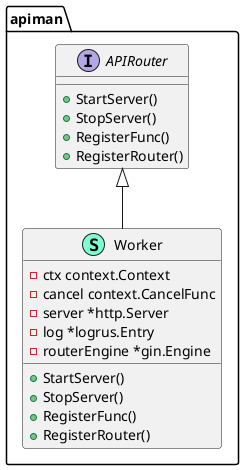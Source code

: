 @startuml
namespace apiman {
    interface APIRouter  {
        + StartServer() 
        + StopServer() 
        + RegisterFunc() 
        + RegisterRouter() 

    }
    class Worker << (S,Aquamarine) >> {
        - ctx context.Context
        - cancel context.CancelFunc
        - server *http.Server
        - log *logrus.Entry
        - routerEngine *gin.Engine

        + StartServer() 
        + StopServer() 
        + RegisterFunc() 
        + RegisterRouter() 

    }
}

"apiman.APIRouter" <|-- "apiman.Worker"

@enduml